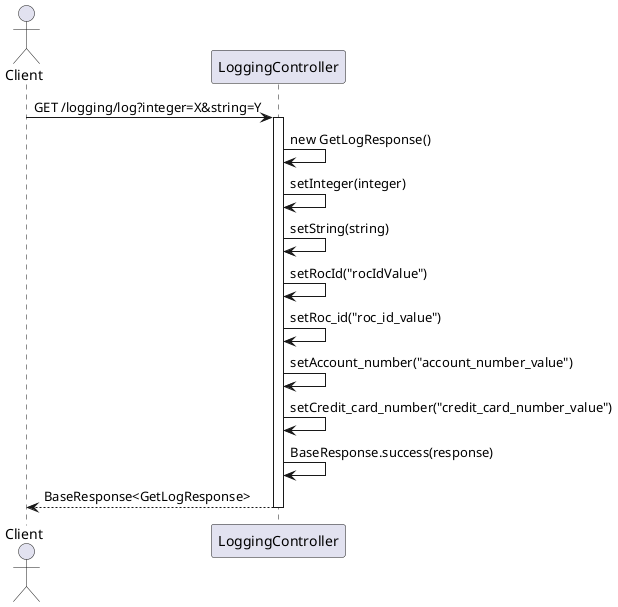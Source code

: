 @startuml
actor Client
participant LoggingController

Client -> LoggingController: GET /logging/log?integer=X&string=Y
activate LoggingController
LoggingController -> LoggingController: new GetLogResponse()
LoggingController -> LoggingController: setInteger(integer)
LoggingController -> LoggingController: setString(string)
LoggingController -> LoggingController: setRocId("rocIdValue")
LoggingController -> LoggingController: setRoc_id("roc_id_value")
LoggingController -> LoggingController: setAccount_number("account_number_value")
LoggingController -> LoggingController: setCredit_card_number("credit_card_number_value")
LoggingController -> LoggingController: BaseResponse.success(response)
LoggingController --> Client: BaseResponse<GetLogResponse>
deactivate LoggingController
@enduml
